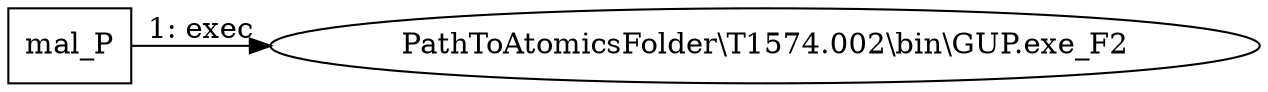 digraph "T1574.002" {
rankdir="LR"
size="9"
fixedsize="false"
splines="true"
nodesep=0.3
ranksep=0
fontsize=10
overlap="scalexy"
engine= "neato"
	"mal_P" [node_type=Process shape=box]
	"PathToAtomicsFolder\\T1574.002\\bin\\GUP.exe_F2" [node_type=File shape=ellipse]
	"mal_P" -> "PathToAtomicsFolder\\T1574.002\\bin\\GUP.exe_F2" [label="1: exec"]
}
